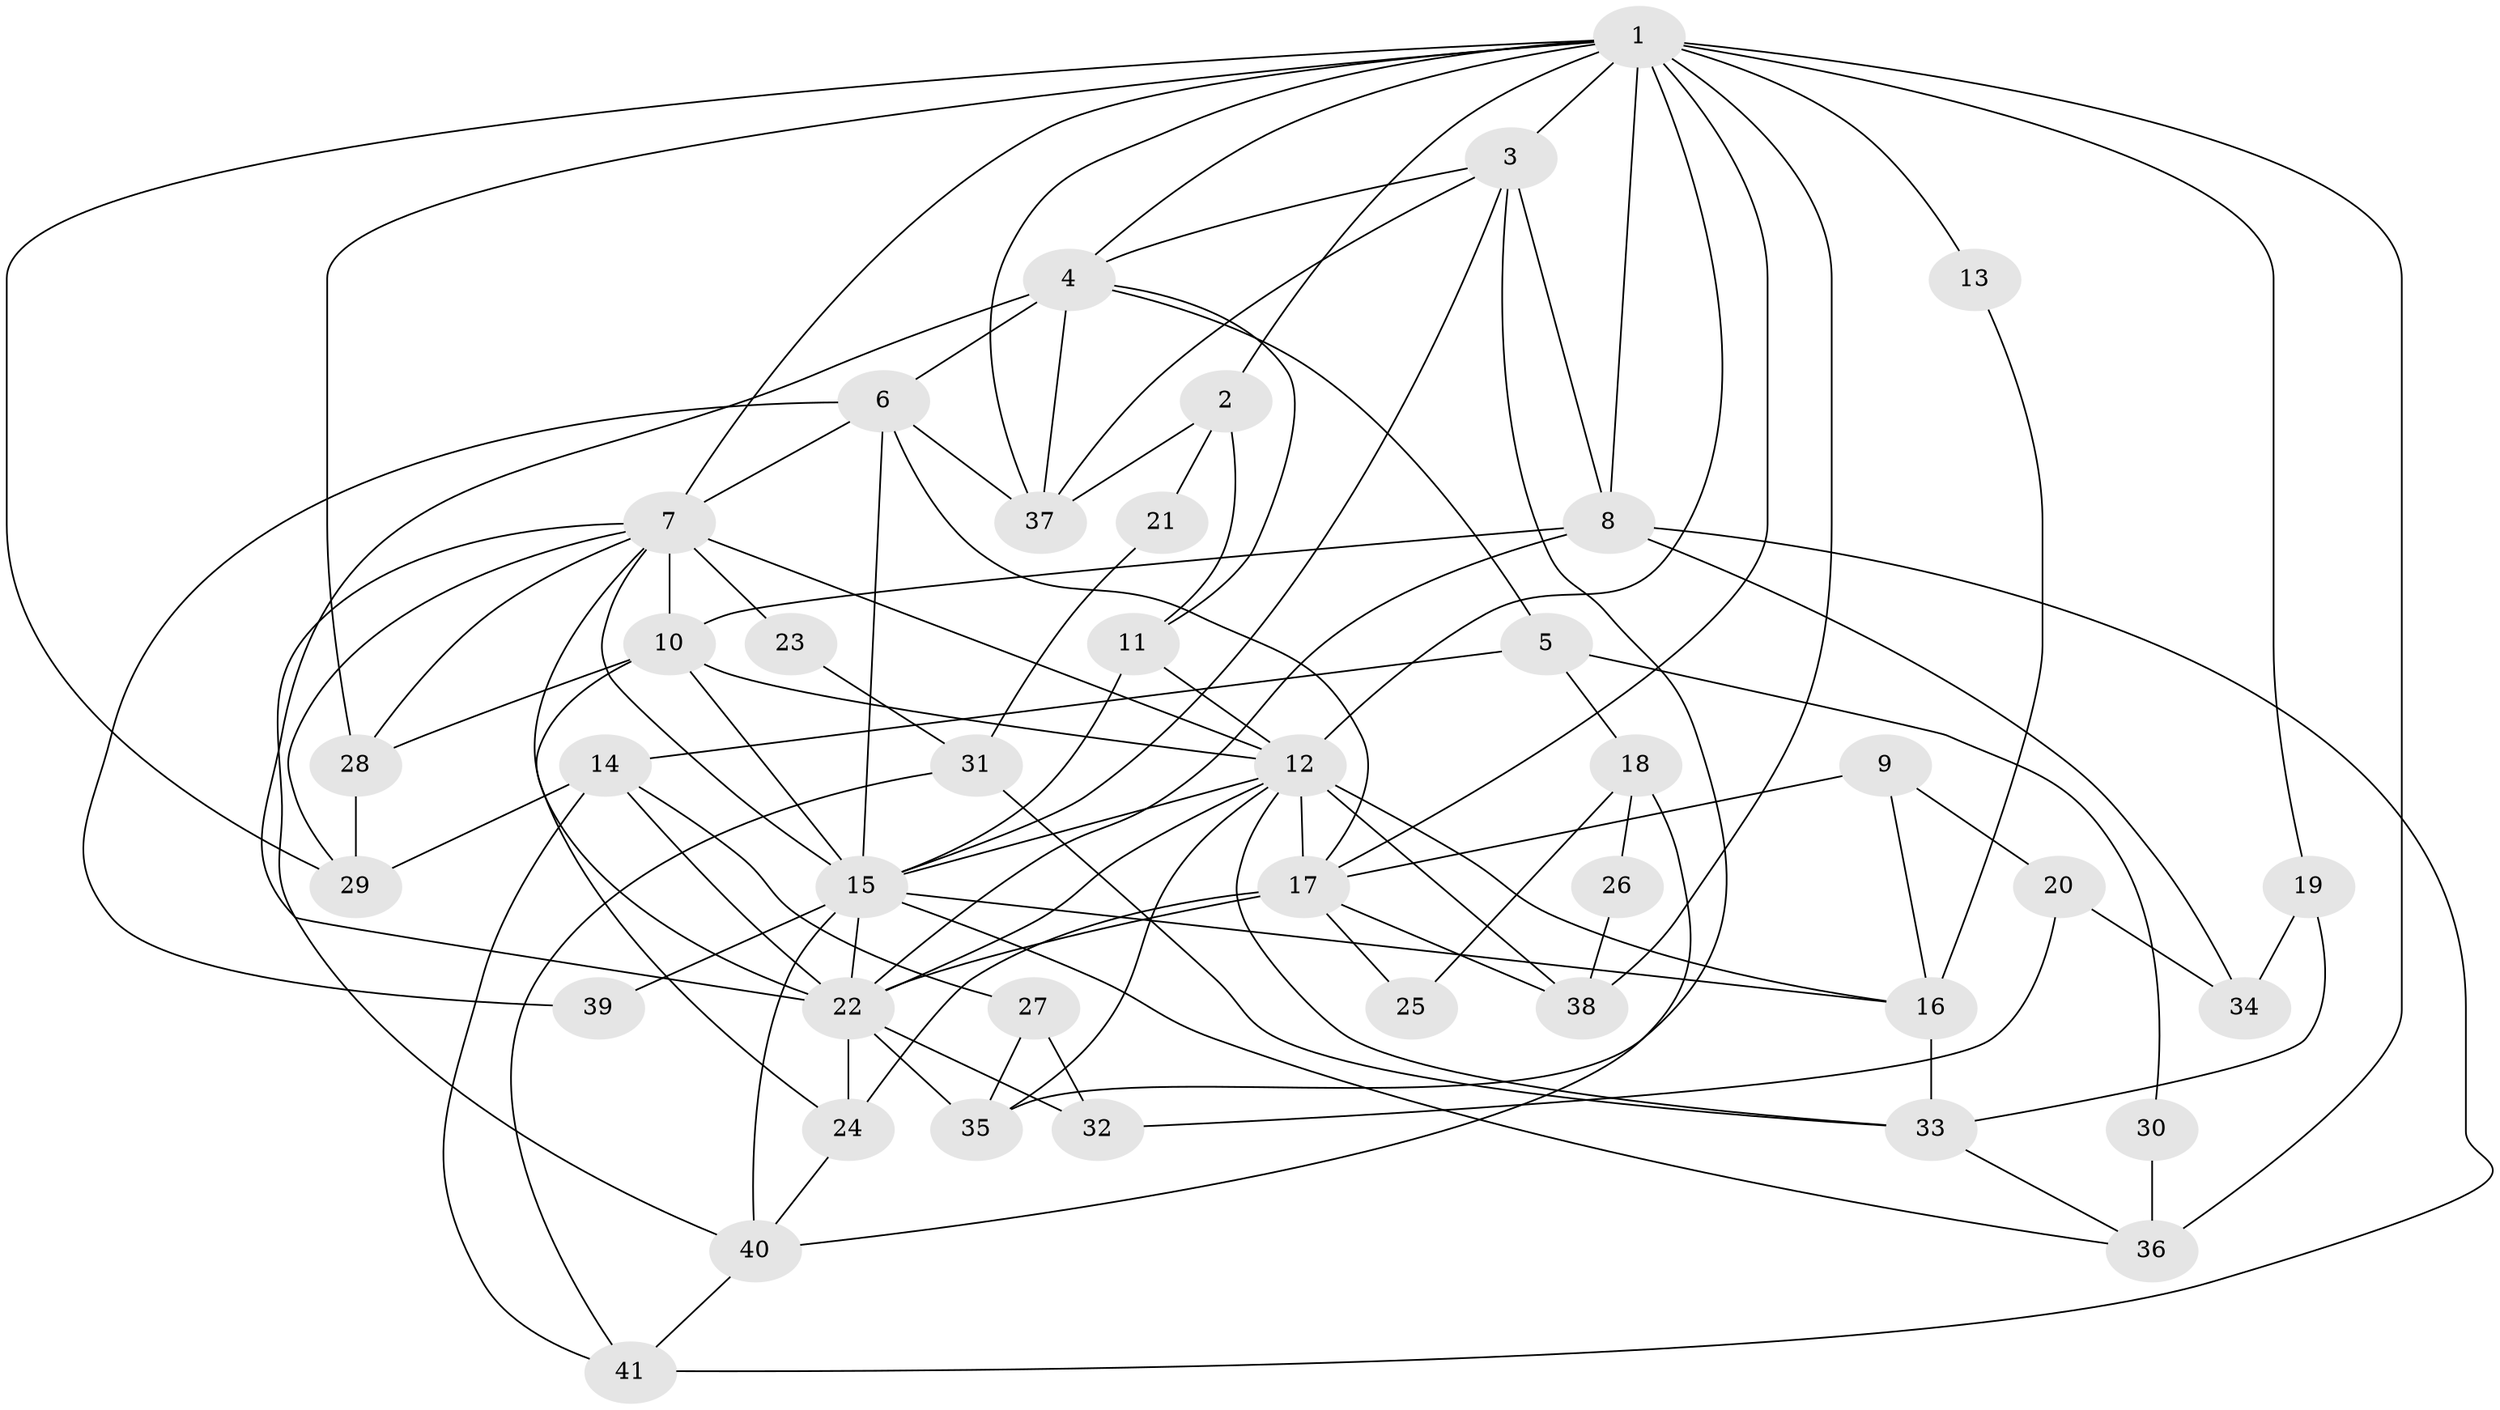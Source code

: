 // original degree distribution, {4: 0.2926829268292683, 3: 0.2926829268292683, 7: 0.024390243902439025, 2: 0.10975609756097561, 6: 0.07317073170731707, 5: 0.18292682926829268, 8: 0.012195121951219513, 9: 0.012195121951219513}
// Generated by graph-tools (version 1.1) at 2025/36/03/09/25 02:36:14]
// undirected, 41 vertices, 100 edges
graph export_dot {
graph [start="1"]
  node [color=gray90,style=filled];
  1;
  2;
  3;
  4;
  5;
  6;
  7;
  8;
  9;
  10;
  11;
  12;
  13;
  14;
  15;
  16;
  17;
  18;
  19;
  20;
  21;
  22;
  23;
  24;
  25;
  26;
  27;
  28;
  29;
  30;
  31;
  32;
  33;
  34;
  35;
  36;
  37;
  38;
  39;
  40;
  41;
  1 -- 2 [weight=1.0];
  1 -- 3 [weight=1.0];
  1 -- 4 [weight=1.0];
  1 -- 7 [weight=2.0];
  1 -- 8 [weight=1.0];
  1 -- 12 [weight=2.0];
  1 -- 13 [weight=1.0];
  1 -- 17 [weight=1.0];
  1 -- 19 [weight=1.0];
  1 -- 28 [weight=1.0];
  1 -- 29 [weight=1.0];
  1 -- 36 [weight=2.0];
  1 -- 37 [weight=1.0];
  1 -- 38 [weight=1.0];
  2 -- 11 [weight=1.0];
  2 -- 21 [weight=1.0];
  2 -- 37 [weight=1.0];
  3 -- 4 [weight=1.0];
  3 -- 8 [weight=1.0];
  3 -- 15 [weight=1.0];
  3 -- 35 [weight=2.0];
  3 -- 37 [weight=1.0];
  4 -- 5 [weight=1.0];
  4 -- 6 [weight=1.0];
  4 -- 11 [weight=1.0];
  4 -- 22 [weight=1.0];
  4 -- 37 [weight=1.0];
  5 -- 14 [weight=1.0];
  5 -- 18 [weight=1.0];
  5 -- 30 [weight=1.0];
  6 -- 7 [weight=1.0];
  6 -- 15 [weight=3.0];
  6 -- 17 [weight=1.0];
  6 -- 37 [weight=2.0];
  6 -- 39 [weight=1.0];
  7 -- 10 [weight=2.0];
  7 -- 12 [weight=2.0];
  7 -- 15 [weight=2.0];
  7 -- 22 [weight=2.0];
  7 -- 23 [weight=2.0];
  7 -- 28 [weight=1.0];
  7 -- 29 [weight=1.0];
  7 -- 40 [weight=1.0];
  8 -- 10 [weight=1.0];
  8 -- 22 [weight=1.0];
  8 -- 34 [weight=1.0];
  8 -- 41 [weight=1.0];
  9 -- 16 [weight=1.0];
  9 -- 17 [weight=1.0];
  9 -- 20 [weight=1.0];
  10 -- 12 [weight=1.0];
  10 -- 15 [weight=1.0];
  10 -- 24 [weight=2.0];
  10 -- 28 [weight=1.0];
  11 -- 12 [weight=1.0];
  11 -- 15 [weight=1.0];
  12 -- 15 [weight=2.0];
  12 -- 16 [weight=1.0];
  12 -- 17 [weight=2.0];
  12 -- 22 [weight=1.0];
  12 -- 33 [weight=1.0];
  12 -- 35 [weight=1.0];
  12 -- 38 [weight=1.0];
  13 -- 16 [weight=1.0];
  14 -- 22 [weight=1.0];
  14 -- 27 [weight=1.0];
  14 -- 29 [weight=2.0];
  14 -- 41 [weight=1.0];
  15 -- 16 [weight=1.0];
  15 -- 22 [weight=1.0];
  15 -- 36 [weight=1.0];
  15 -- 39 [weight=2.0];
  15 -- 40 [weight=1.0];
  16 -- 33 [weight=1.0];
  17 -- 22 [weight=1.0];
  17 -- 24 [weight=2.0];
  17 -- 25 [weight=1.0];
  17 -- 38 [weight=1.0];
  18 -- 25 [weight=1.0];
  18 -- 26 [weight=1.0];
  18 -- 40 [weight=1.0];
  19 -- 33 [weight=1.0];
  19 -- 34 [weight=1.0];
  20 -- 32 [weight=1.0];
  20 -- 34 [weight=1.0];
  21 -- 31 [weight=1.0];
  22 -- 24 [weight=1.0];
  22 -- 32 [weight=2.0];
  22 -- 35 [weight=1.0];
  23 -- 31 [weight=1.0];
  24 -- 40 [weight=1.0];
  26 -- 38 [weight=1.0];
  27 -- 32 [weight=1.0];
  27 -- 35 [weight=1.0];
  28 -- 29 [weight=1.0];
  30 -- 36 [weight=1.0];
  31 -- 33 [weight=1.0];
  31 -- 41 [weight=1.0];
  33 -- 36 [weight=1.0];
  40 -- 41 [weight=1.0];
}
